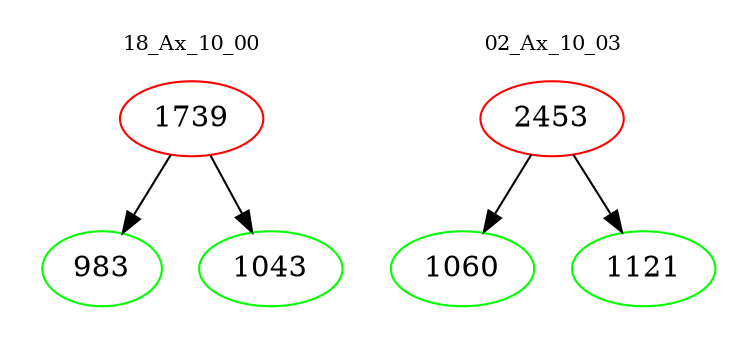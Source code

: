 digraph{
subgraph cluster_0 {
color = white
label = "18_Ax_10_00";
fontsize=10;
T0_1739 [label="1739", color="red"]
T0_1739 -> T0_983 [color="black"]
T0_983 [label="983", color="green"]
T0_1739 -> T0_1043 [color="black"]
T0_1043 [label="1043", color="green"]
}
subgraph cluster_1 {
color = white
label = "02_Ax_10_03";
fontsize=10;
T1_2453 [label="2453", color="red"]
T1_2453 -> T1_1060 [color="black"]
T1_1060 [label="1060", color="green"]
T1_2453 -> T1_1121 [color="black"]
T1_1121 [label="1121", color="green"]
}
}
